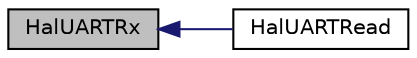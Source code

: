 digraph "HalUARTRx"
{
  edge [fontname="Helvetica",fontsize="10",labelfontname="Helvetica",labelfontsize="10"];
  node [fontname="Helvetica",fontsize="10",shape=record];
  rankdir="LR";
  Node1 [label="HalUARTRx",height=0.2,width=0.4,color="black", fillcolor="grey75", style="filled" fontcolor="black"];
  Node1 -> Node2 [dir="back",color="midnightblue",fontsize="10",style="solid",fontname="Helvetica"];
  Node2 [label="HalUARTRead",height=0.2,width=0.4,color="black", fillcolor="white", style="filled",URL="$_c_c2540_e_b_2hal__uart_8c.html#a1ba5985461cf88e27d2c1ab8801ca647"];
}
